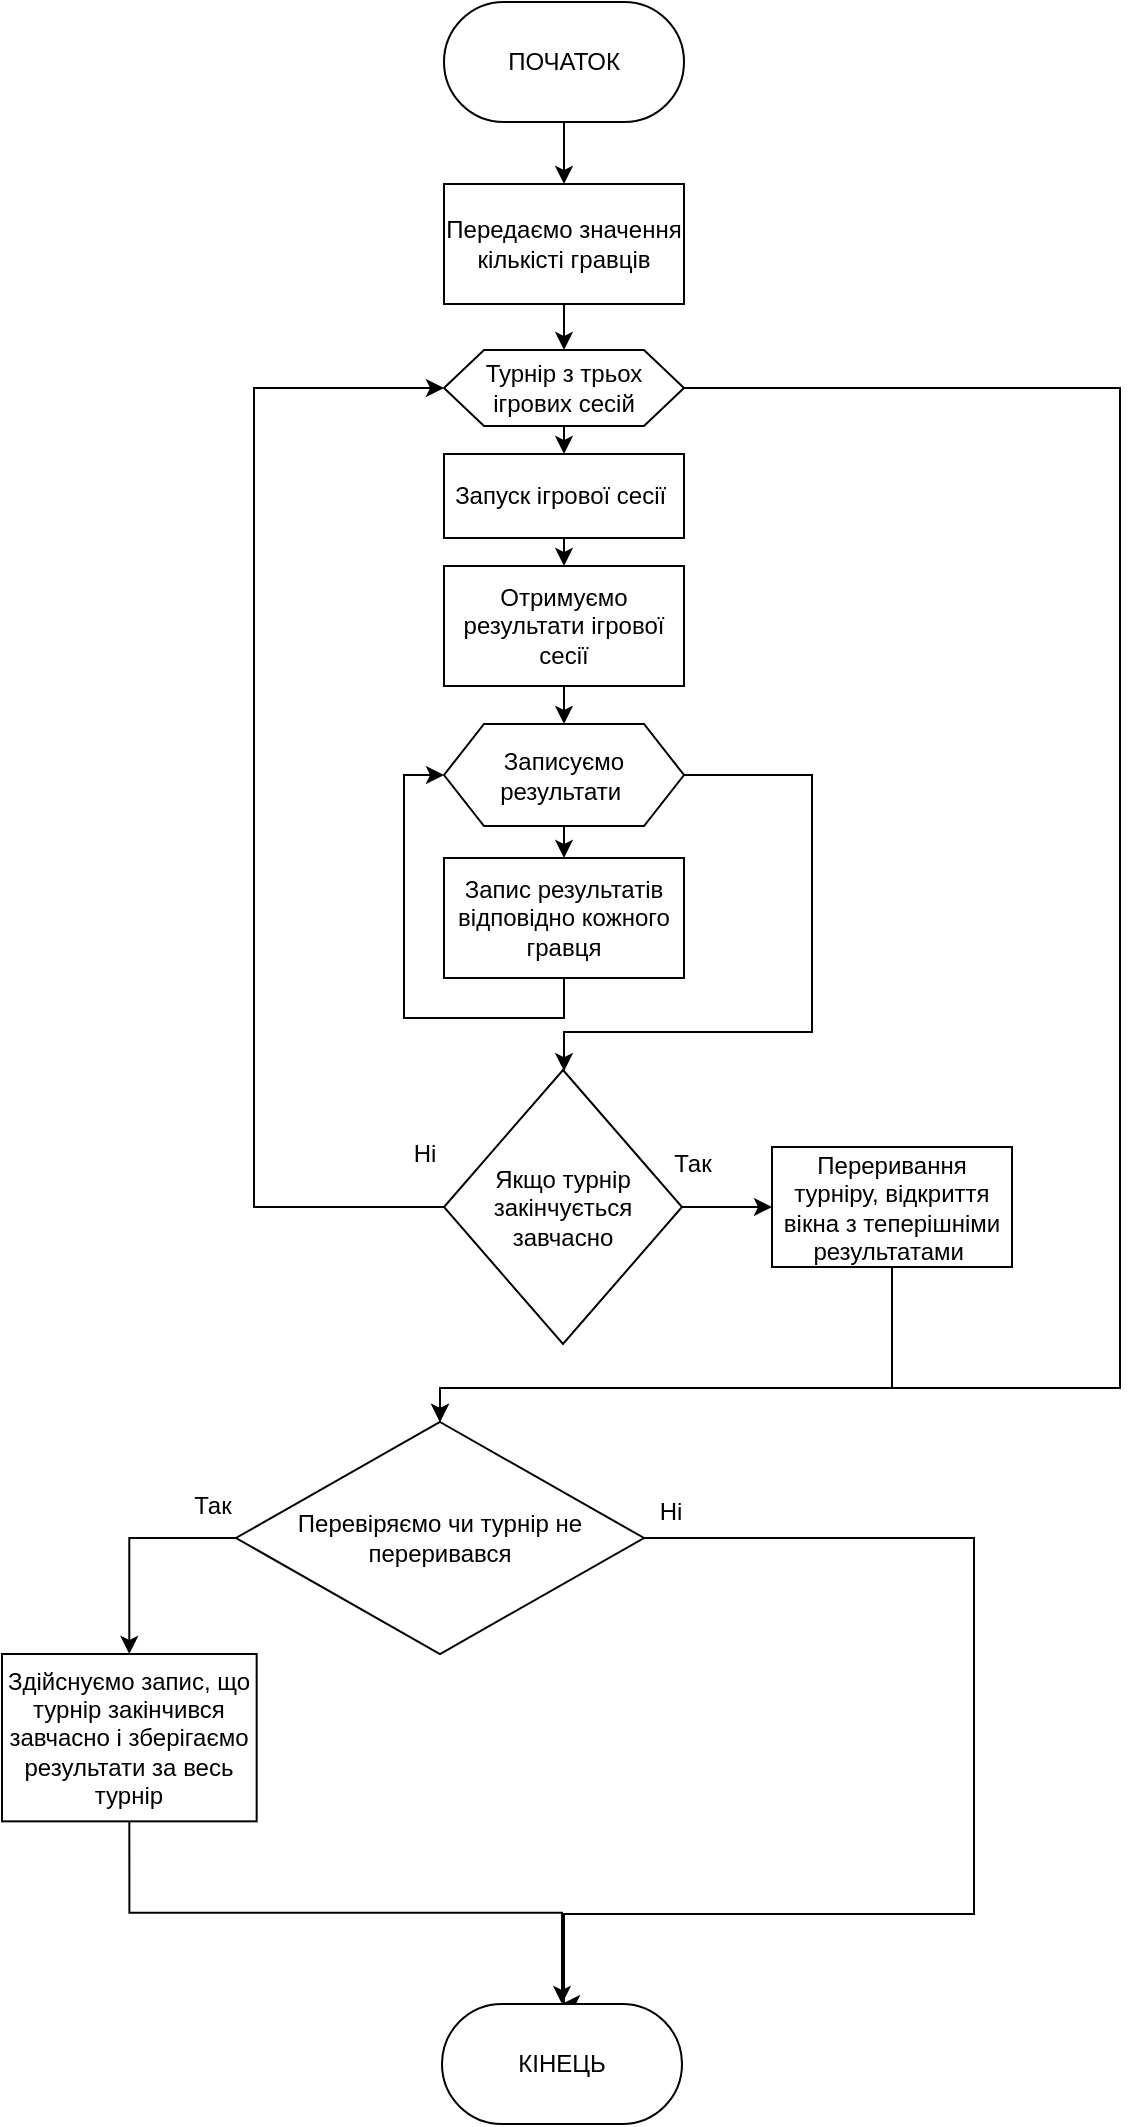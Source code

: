 <mxfile version="27.0.5">
  <diagram name="Сторінка-1" id="dXqGvTxdCW-8T9gbFmyt">
    <mxGraphModel dx="853" dy="1087" grid="0" gridSize="10" guides="1" tooltips="1" connect="1" arrows="1" fold="1" page="1" pageScale="1" pageWidth="827" pageHeight="1169" math="0" shadow="0">
      <root>
        <mxCell id="0" />
        <mxCell id="1" parent="0" />
        <mxCell id="k5kieuk6yRtRj52ddqgF-3" style="edgeStyle=orthogonalEdgeStyle;rounded=0;orthogonalLoop=1;jettySize=auto;html=1;exitX=0.5;exitY=1;exitDx=0;exitDy=0;" edge="1" parent="1" source="k5kieuk6yRtRj52ddqgF-1" target="k5kieuk6yRtRj52ddqgF-2">
          <mxGeometry relative="1" as="geometry" />
        </mxCell>
        <mxCell id="k5kieuk6yRtRj52ddqgF-1" value="ПОЧАТОК" style="rounded=1;whiteSpace=wrap;html=1;arcSize=50;" vertex="1" parent="1">
          <mxGeometry x="354" y="5" width="120" height="60" as="geometry" />
        </mxCell>
        <mxCell id="k5kieuk6yRtRj52ddqgF-5" style="edgeStyle=orthogonalEdgeStyle;rounded=0;orthogonalLoop=1;jettySize=auto;html=1;exitX=0.5;exitY=1;exitDx=0;exitDy=0;" edge="1" parent="1" source="k5kieuk6yRtRj52ddqgF-2" target="k5kieuk6yRtRj52ddqgF-4">
          <mxGeometry relative="1" as="geometry" />
        </mxCell>
        <mxCell id="k5kieuk6yRtRj52ddqgF-2" value="Передаємо значення кількісті гравців" style="rounded=0;whiteSpace=wrap;html=1;" vertex="1" parent="1">
          <mxGeometry x="354" y="96" width="120" height="60" as="geometry" />
        </mxCell>
        <mxCell id="k5kieuk6yRtRj52ddqgF-8" style="edgeStyle=orthogonalEdgeStyle;rounded=0;orthogonalLoop=1;jettySize=auto;html=1;exitX=0.5;exitY=1;exitDx=0;exitDy=0;entryX=0.5;entryY=0;entryDx=0;entryDy=0;" edge="1" parent="1" source="k5kieuk6yRtRj52ddqgF-4" target="k5kieuk6yRtRj52ddqgF-6">
          <mxGeometry relative="1" as="geometry" />
        </mxCell>
        <mxCell id="k5kieuk6yRtRj52ddqgF-32" style="edgeStyle=orthogonalEdgeStyle;rounded=0;orthogonalLoop=1;jettySize=auto;html=1;exitX=1;exitY=0.5;exitDx=0;exitDy=0;" edge="1" parent="1" source="k5kieuk6yRtRj52ddqgF-4" target="k5kieuk6yRtRj52ddqgF-26">
          <mxGeometry relative="1" as="geometry">
            <Array as="points">
              <mxPoint x="692" y="198" />
              <mxPoint x="692" y="698" />
              <mxPoint x="352" y="698" />
            </Array>
          </mxGeometry>
        </mxCell>
        <mxCell id="k5kieuk6yRtRj52ddqgF-4" value="Турнір з трьох ігрових сесій" style="shape=hexagon;perimeter=hexagonPerimeter2;whiteSpace=wrap;html=1;fixedSize=1;" vertex="1" parent="1">
          <mxGeometry x="354" y="179" width="120" height="38" as="geometry" />
        </mxCell>
        <mxCell id="k5kieuk6yRtRj52ddqgF-9" style="edgeStyle=orthogonalEdgeStyle;rounded=0;orthogonalLoop=1;jettySize=auto;html=1;exitX=0.5;exitY=1;exitDx=0;exitDy=0;entryX=0.5;entryY=0;entryDx=0;entryDy=0;" edge="1" parent="1" source="k5kieuk6yRtRj52ddqgF-6" target="k5kieuk6yRtRj52ddqgF-7">
          <mxGeometry relative="1" as="geometry" />
        </mxCell>
        <mxCell id="k5kieuk6yRtRj52ddqgF-6" value="Запуск ігрової сесії&amp;nbsp;" style="rounded=0;whiteSpace=wrap;html=1;" vertex="1" parent="1">
          <mxGeometry x="354" y="231" width="120" height="42" as="geometry" />
        </mxCell>
        <mxCell id="k5kieuk6yRtRj52ddqgF-11" style="edgeStyle=orthogonalEdgeStyle;rounded=0;orthogonalLoop=1;jettySize=auto;html=1;exitX=0.5;exitY=1;exitDx=0;exitDy=0;entryX=0.5;entryY=0;entryDx=0;entryDy=0;" edge="1" parent="1" source="k5kieuk6yRtRj52ddqgF-7" target="k5kieuk6yRtRj52ddqgF-10">
          <mxGeometry relative="1" as="geometry" />
        </mxCell>
        <mxCell id="k5kieuk6yRtRj52ddqgF-7" value="Отримуємо результати ігрової сесії" style="rounded=0;whiteSpace=wrap;html=1;" vertex="1" parent="1">
          <mxGeometry x="354" y="287" width="120" height="60" as="geometry" />
        </mxCell>
        <mxCell id="k5kieuk6yRtRj52ddqgF-13" style="edgeStyle=orthogonalEdgeStyle;rounded=0;orthogonalLoop=1;jettySize=auto;html=1;exitX=0.5;exitY=1;exitDx=0;exitDy=0;entryX=0.5;entryY=0;entryDx=0;entryDy=0;" edge="1" parent="1" source="k5kieuk6yRtRj52ddqgF-10" target="k5kieuk6yRtRj52ddqgF-12">
          <mxGeometry relative="1" as="geometry" />
        </mxCell>
        <mxCell id="k5kieuk6yRtRj52ddqgF-16" style="edgeStyle=orthogonalEdgeStyle;rounded=0;orthogonalLoop=1;jettySize=auto;html=1;exitX=1;exitY=0.5;exitDx=0;exitDy=0;" edge="1" parent="1" source="k5kieuk6yRtRj52ddqgF-10" target="k5kieuk6yRtRj52ddqgF-15">
          <mxGeometry relative="1" as="geometry">
            <Array as="points">
              <mxPoint x="538" y="392" />
              <mxPoint x="538" y="520" />
              <mxPoint x="414" y="520" />
            </Array>
          </mxGeometry>
        </mxCell>
        <mxCell id="k5kieuk6yRtRj52ddqgF-10" value="Записуємо результати&amp;nbsp;" style="shape=hexagon;perimeter=hexagonPerimeter2;whiteSpace=wrap;html=1;fixedSize=1;" vertex="1" parent="1">
          <mxGeometry x="354" y="366" width="120" height="51" as="geometry" />
        </mxCell>
        <mxCell id="k5kieuk6yRtRj52ddqgF-14" style="edgeStyle=orthogonalEdgeStyle;rounded=0;orthogonalLoop=1;jettySize=auto;html=1;exitX=0.5;exitY=1;exitDx=0;exitDy=0;entryX=0;entryY=0.5;entryDx=0;entryDy=0;" edge="1" parent="1" source="k5kieuk6yRtRj52ddqgF-12" target="k5kieuk6yRtRj52ddqgF-10">
          <mxGeometry relative="1" as="geometry" />
        </mxCell>
        <mxCell id="k5kieuk6yRtRj52ddqgF-12" value="Запис результатів відповідно кожного гравця" style="rounded=0;whiteSpace=wrap;html=1;" vertex="1" parent="1">
          <mxGeometry x="354" y="433" width="120" height="60" as="geometry" />
        </mxCell>
        <mxCell id="k5kieuk6yRtRj52ddqgF-24" style="edgeStyle=orthogonalEdgeStyle;rounded=0;orthogonalLoop=1;jettySize=auto;html=1;exitX=0;exitY=0.5;exitDx=0;exitDy=0;entryX=0;entryY=0.5;entryDx=0;entryDy=0;" edge="1" parent="1" source="k5kieuk6yRtRj52ddqgF-15" target="k5kieuk6yRtRj52ddqgF-4">
          <mxGeometry relative="1" as="geometry">
            <Array as="points">
              <mxPoint x="259" y="608" />
              <mxPoint x="259" y="198" />
            </Array>
          </mxGeometry>
        </mxCell>
        <mxCell id="k5kieuk6yRtRj52ddqgF-25" style="edgeStyle=orthogonalEdgeStyle;rounded=0;orthogonalLoop=1;jettySize=auto;html=1;exitX=1;exitY=0.5;exitDx=0;exitDy=0;entryX=0;entryY=0.5;entryDx=0;entryDy=0;" edge="1" parent="1" source="k5kieuk6yRtRj52ddqgF-15" target="k5kieuk6yRtRj52ddqgF-17">
          <mxGeometry relative="1" as="geometry" />
        </mxCell>
        <mxCell id="k5kieuk6yRtRj52ddqgF-15" value="Якщо турнір закінчується завчасно" style="rhombus;whiteSpace=wrap;html=1;" vertex="1" parent="1">
          <mxGeometry x="354" y="539" width="119" height="137" as="geometry" />
        </mxCell>
        <mxCell id="k5kieuk6yRtRj52ddqgF-31" style="edgeStyle=orthogonalEdgeStyle;rounded=0;orthogonalLoop=1;jettySize=auto;html=1;exitX=0.5;exitY=1;exitDx=0;exitDy=0;entryX=0.5;entryY=0;entryDx=0;entryDy=0;" edge="1" parent="1" source="k5kieuk6yRtRj52ddqgF-17" target="k5kieuk6yRtRj52ddqgF-26">
          <mxGeometry relative="1" as="geometry">
            <Array as="points">
              <mxPoint x="578" y="698" />
              <mxPoint x="352" y="698" />
            </Array>
          </mxGeometry>
        </mxCell>
        <mxCell id="k5kieuk6yRtRj52ddqgF-17" value="Переривання турніру, відкриття вікна з теперішніми результатами&amp;nbsp;" style="rounded=0;whiteSpace=wrap;html=1;" vertex="1" parent="1">
          <mxGeometry x="518" y="577.5" width="120" height="60" as="geometry" />
        </mxCell>
        <mxCell id="k5kieuk6yRtRj52ddqgF-33" style="edgeStyle=orthogonalEdgeStyle;rounded=0;orthogonalLoop=1;jettySize=auto;html=1;exitX=0;exitY=0.5;exitDx=0;exitDy=0;" edge="1" parent="1" source="k5kieuk6yRtRj52ddqgF-26" target="k5kieuk6yRtRj52ddqgF-35">
          <mxGeometry relative="1" as="geometry">
            <mxPoint x="193.667" y="882.333" as="targetPoint" />
          </mxGeometry>
        </mxCell>
        <mxCell id="k5kieuk6yRtRj52ddqgF-38" style="edgeStyle=orthogonalEdgeStyle;rounded=0;orthogonalLoop=1;jettySize=auto;html=1;exitX=1;exitY=0.5;exitDx=0;exitDy=0;entryX=0.5;entryY=0;entryDx=0;entryDy=0;" edge="1" parent="1" source="k5kieuk6yRtRj52ddqgF-26" target="k5kieuk6yRtRj52ddqgF-37">
          <mxGeometry relative="1" as="geometry">
            <Array as="points">
              <mxPoint x="619" y="773" />
              <mxPoint x="619" y="961" />
              <mxPoint x="414" y="961" />
              <mxPoint x="414" y="1006" />
            </Array>
          </mxGeometry>
        </mxCell>
        <mxCell id="k5kieuk6yRtRj52ddqgF-26" value="Перевіряємо чи турнір не переривався" style="rhombus;whiteSpace=wrap;html=1;" vertex="1" parent="1">
          <mxGeometry x="250" y="715" width="204" height="116" as="geometry" />
        </mxCell>
        <mxCell id="k5kieuk6yRtRj52ddqgF-29" value="Так" style="text;html=1;align=center;verticalAlign=middle;resizable=0;points=[];autosize=1;strokeColor=none;fillColor=none;" vertex="1" parent="1">
          <mxGeometry x="459" y="573" width="37" height="26" as="geometry" />
        </mxCell>
        <mxCell id="k5kieuk6yRtRj52ddqgF-30" value="Ні" style="text;html=1;align=center;verticalAlign=middle;resizable=0;points=[];autosize=1;strokeColor=none;fillColor=none;" vertex="1" parent="1">
          <mxGeometry x="329" y="568" width="29" height="26" as="geometry" />
        </mxCell>
        <mxCell id="k5kieuk6yRtRj52ddqgF-41" style="edgeStyle=orthogonalEdgeStyle;rounded=0;orthogonalLoop=1;jettySize=auto;html=1;exitX=0.5;exitY=1;exitDx=0;exitDy=0;entryX=0.5;entryY=0;entryDx=0;entryDy=0;" edge="1" parent="1" source="k5kieuk6yRtRj52ddqgF-35" target="k5kieuk6yRtRj52ddqgF-37">
          <mxGeometry relative="1" as="geometry" />
        </mxCell>
        <mxCell id="k5kieuk6yRtRj52ddqgF-35" value="Здійснуємо запис, що турнір закінчився завчасно і зберігаємо результати за весь турнір" style="rounded=0;whiteSpace=wrap;html=1;" vertex="1" parent="1">
          <mxGeometry x="133" y="831" width="127.33" height="83.67" as="geometry" />
        </mxCell>
        <mxCell id="k5kieuk6yRtRj52ddqgF-36" value="Так" style="text;html=1;align=center;verticalAlign=middle;resizable=0;points=[];autosize=1;strokeColor=none;fillColor=none;" vertex="1" parent="1">
          <mxGeometry x="219" y="744" width="37" height="26" as="geometry" />
        </mxCell>
        <mxCell id="k5kieuk6yRtRj52ddqgF-37" value="КІНЕЦЬ" style="rounded=1;whiteSpace=wrap;html=1;arcSize=50;" vertex="1" parent="1">
          <mxGeometry x="353" y="1006" width="120" height="60" as="geometry" />
        </mxCell>
        <mxCell id="k5kieuk6yRtRj52ddqgF-40" value="Ні" style="text;html=1;align=center;verticalAlign=middle;resizable=0;points=[];autosize=1;strokeColor=none;fillColor=none;" vertex="1" parent="1">
          <mxGeometry x="452" y="747" width="29" height="26" as="geometry" />
        </mxCell>
      </root>
    </mxGraphModel>
  </diagram>
</mxfile>
